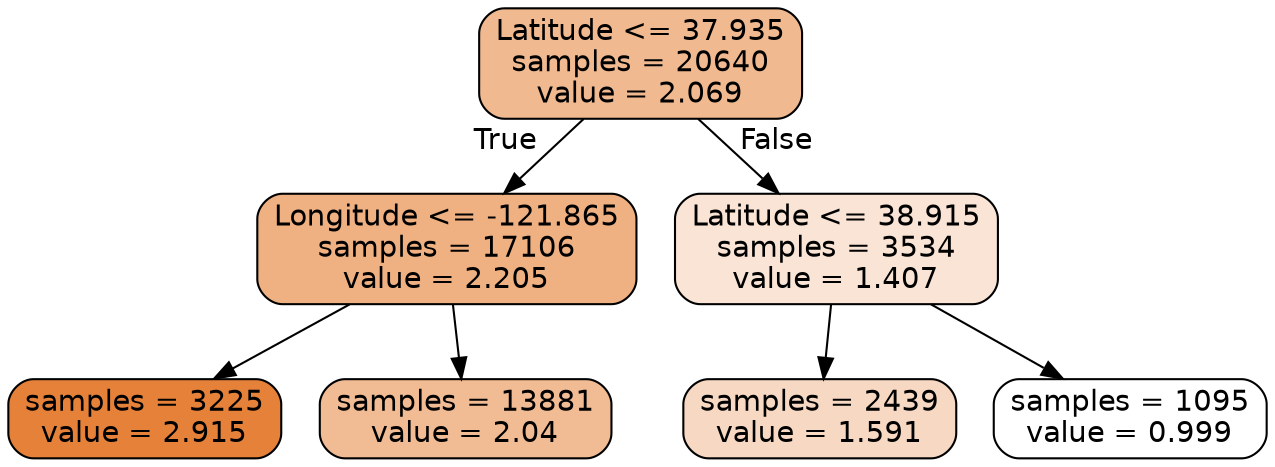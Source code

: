 digraph Tree {
node [shape=box, style="filled, rounded", color="black", fontname=helvetica] ;
edge [fontname=helvetica] ;
0 [label="Latitude <= 37.935\nsamples = 20640\nvalue = 2.069", fillcolor="#f0b990"] ;
1 [label="Longitude <= -121.865\nsamples = 17106\nvalue = 2.205", fillcolor="#efb082"] ;
0 -> 1 [labeldistance=2.5, labelangle=45, headlabel="True"] ;
2 [label="samples = 3225\nvalue = 2.915", fillcolor="#e58139"] ;
1 -> 2 ;
3 [label="samples = 13881\nvalue = 2.04", fillcolor="#f1bb93"] ;
1 -> 3 ;
4 [label="Latitude <= 38.915\nsamples = 3534\nvalue = 1.407", fillcolor="#f9e4d5"] ;
0 -> 4 [labeldistance=2.5, labelangle=-45, headlabel="False"] ;
5 [label="samples = 2439\nvalue = 1.591", fillcolor="#f7d8c2"] ;
4 -> 5 ;
6 [label="samples = 1095\nvalue = 0.999", fillcolor="#ffffff"] ;
4 -> 6 ;
}